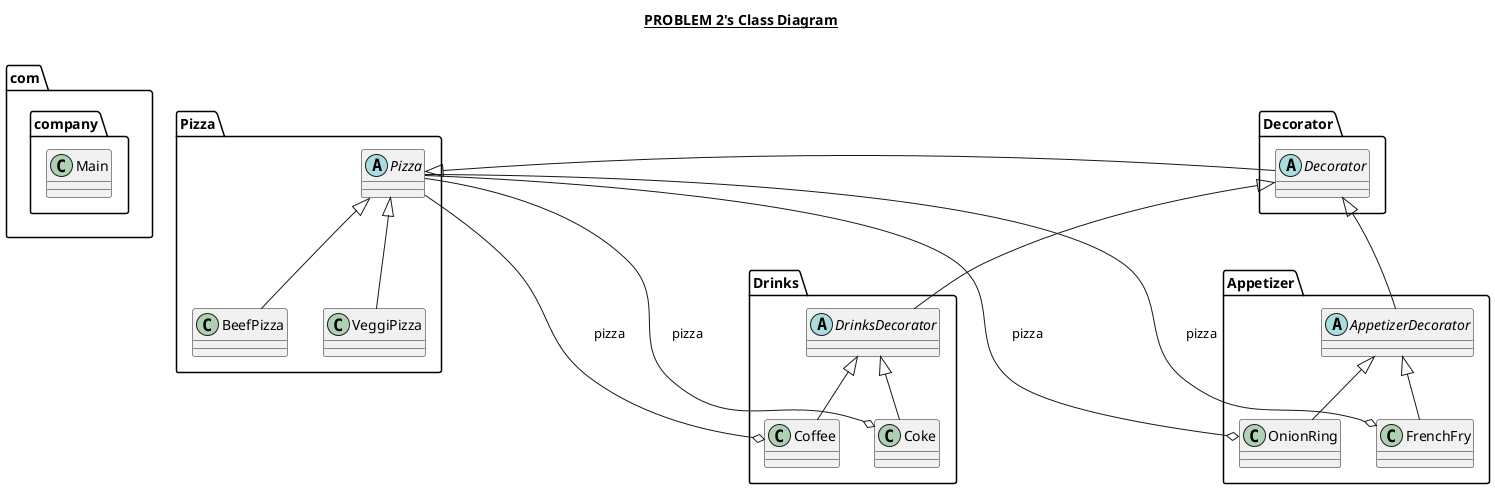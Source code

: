 @startuml

title __PROBLEM 2's Class Diagram__\n

  namespace com.company {
    class com.company.Main {
    }
  }

  namespace Pizza {
    class Pizza.BeefPizza {
    }
  }


  namespace Pizza {
    abstract class Pizza.Pizza {
    }
  }


  namespace Pizza {
    class Pizza.VeggiPizza {
    }
  }

  namespace Decorator {
      abstract class Decorator.Decorator {
      }
    }

  namespace Appetizer {
    abstract class Appetizer.AppetizerDecorator {
    }
  }
  

  namespace Appetizer {
    class Appetizer.FrenchFry {
    }
  }
  

  namespace Appetizer {
    class Appetizer.OnionRing {
    }
  }

  namespace Drinks {
    class Drinks.Coffee {
    }
  }

  namespace Drinks {
    class Drinks.Coke {
    }
  }

  namespace Drinks {
    abstract class Drinks.DrinksDecorator {
    }
  }


'    com.company.Main -[hidden]--> Pizza.Pizza
    Pizza.Pizza -[hidden]--> Decorator.Decorator
    Pizza.Pizza  -[hidden]--> Appetizer.FrenchFry
    Pizza.Pizza  -[hidden]--> Appetizer.OnionRing
    Pizza.Pizza  -[hidden]--> Drinks.Coffee
    Pizza.Pizza  -[hidden]--> Drinks.Coke


    Decorator.Decorator -[hidden]--> Drinks.DrinksDecorator
    Decorator.Decorator -[hidden]--> Appetizer.AppetizerDecorator

    Pizza.BeefPizza -up-|> Pizza.Pizza
    Pizza.VeggiPizza -up-|> Pizza.Pizza
    Decorator.Decorator -up-|> Pizza.Pizza
    Appetizer.AppetizerDecorator -up-|> Decorator.Decorator
    Appetizer.FrenchFry -up-|> Appetizer.AppetizerDecorator
    Appetizer.FrenchFry o-- Pizza.Pizza : pizza
    Appetizer.OnionRing -up-|> Appetizer.AppetizerDecorator
    Appetizer.OnionRing o-- Pizza.Pizza : pizza

    Drinks.Coffee -up-|> Drinks.DrinksDecorator
    Drinks.Coffee o-- Pizza.Pizza : pizza
    Drinks.Coke -up-|> Drinks.DrinksDecorator
    Drinks.Coke o-- Pizza.Pizza : pizza
    Drinks.DrinksDecorator -up-|> Decorator.Decorator




@enduml
